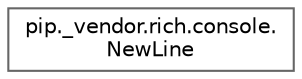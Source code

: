 digraph "Graphical Class Hierarchy"
{
 // LATEX_PDF_SIZE
  bgcolor="transparent";
  edge [fontname=Helvetica,fontsize=10,labelfontname=Helvetica,labelfontsize=10];
  node [fontname=Helvetica,fontsize=10,shape=box,height=0.2,width=0.4];
  rankdir="LR";
  Node0 [id="Node000000",label="pip._vendor.rich.console.\lNewLine",height=0.2,width=0.4,color="grey40", fillcolor="white", style="filled",URL="$d7/d4b/classpip_1_1__vendor_1_1rich_1_1console_1_1NewLine.html",tooltip=" "];
}
